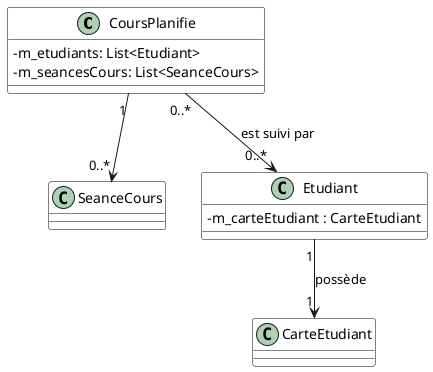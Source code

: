 @startuml CoursSeanceAssociationDirigee
skinparam classAttributeIconSize 0
skinparam class {
    BackgroundColor White
    BorderColor #000
}

CoursPlanifie "1" --> "0..*" SeanceCours
CoursPlanifie "0..*" --> "0..*" Etudiant : est suivi par
Etudiant "1" --> "1" CarteEtudiant : "possède"

class Etudiant {
    - m_carteEtudiant : CarteEtudiant
}
class CarteEtudiant {
}
class CoursPlanifie {
    - m_etudiants: List<Etudiant>
}
class Etudiant {

}
class CoursPlanifie {
    - m_seancesCours: List<SeanceCours>
}
class SeanceCours {
}
@enduml
